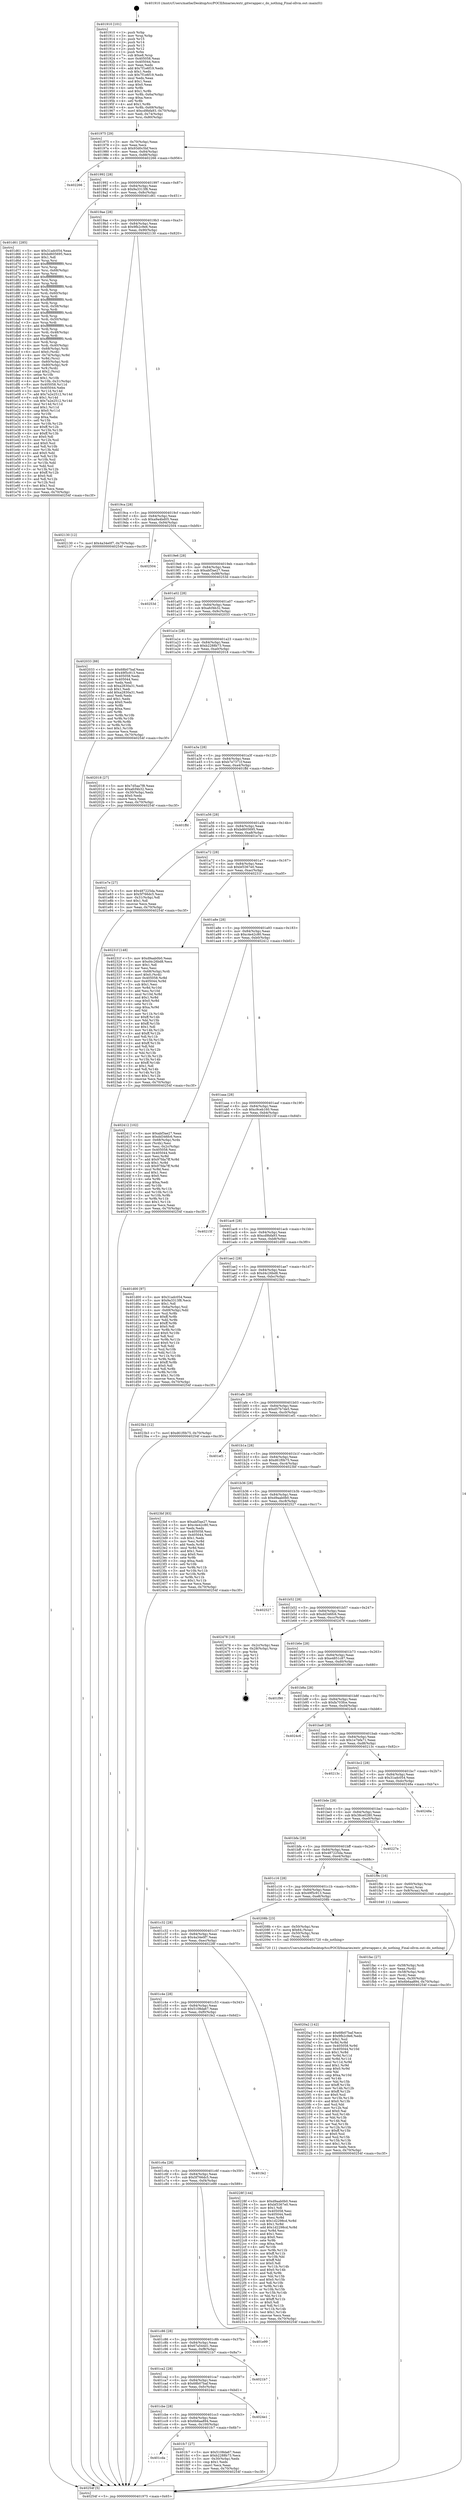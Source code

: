 digraph "0x401910" {
  label = "0x401910 (/mnt/c/Users/mathe/Desktop/tcc/POCII/binaries/extr_gitwrapper.c_do_nothing_Final-ollvm.out::main(0))"
  labelloc = "t"
  node[shape=record]

  Entry [label="",width=0.3,height=0.3,shape=circle,fillcolor=black,style=filled]
  "0x401975" [label="{
     0x401975 [29]\l
     | [instrs]\l
     &nbsp;&nbsp;0x401975 \<+3\>: mov -0x70(%rbp),%eax\l
     &nbsp;&nbsp;0x401978 \<+2\>: mov %eax,%ecx\l
     &nbsp;&nbsp;0x40197a \<+6\>: sub $0x93d0c5bf,%ecx\l
     &nbsp;&nbsp;0x401980 \<+6\>: mov %eax,-0x84(%rbp)\l
     &nbsp;&nbsp;0x401986 \<+6\>: mov %ecx,-0x88(%rbp)\l
     &nbsp;&nbsp;0x40198c \<+6\>: je 0000000000402266 \<main+0x956\>\l
  }"]
  "0x402266" [label="{
     0x402266\l
  }", style=dashed]
  "0x401992" [label="{
     0x401992 [28]\l
     | [instrs]\l
     &nbsp;&nbsp;0x401992 \<+5\>: jmp 0000000000401997 \<main+0x87\>\l
     &nbsp;&nbsp;0x401997 \<+6\>: mov -0x84(%rbp),%eax\l
     &nbsp;&nbsp;0x40199d \<+5\>: sub $0x9a3313f8,%eax\l
     &nbsp;&nbsp;0x4019a2 \<+6\>: mov %eax,-0x8c(%rbp)\l
     &nbsp;&nbsp;0x4019a8 \<+6\>: je 0000000000401d61 \<main+0x451\>\l
  }"]
  Exit [label="",width=0.3,height=0.3,shape=circle,fillcolor=black,style=filled,peripheries=2]
  "0x401d61" [label="{
     0x401d61 [285]\l
     | [instrs]\l
     &nbsp;&nbsp;0x401d61 \<+5\>: mov $0x31adc054,%eax\l
     &nbsp;&nbsp;0x401d66 \<+5\>: mov $0xbd605695,%ecx\l
     &nbsp;&nbsp;0x401d6b \<+2\>: mov $0x1,%dl\l
     &nbsp;&nbsp;0x401d6d \<+3\>: mov %rsp,%rsi\l
     &nbsp;&nbsp;0x401d70 \<+4\>: add $0xfffffffffffffff0,%rsi\l
     &nbsp;&nbsp;0x401d74 \<+3\>: mov %rsi,%rsp\l
     &nbsp;&nbsp;0x401d77 \<+4\>: mov %rsi,-0x68(%rbp)\l
     &nbsp;&nbsp;0x401d7b \<+3\>: mov %rsp,%rsi\l
     &nbsp;&nbsp;0x401d7e \<+4\>: add $0xfffffffffffffff0,%rsi\l
     &nbsp;&nbsp;0x401d82 \<+3\>: mov %rsi,%rsp\l
     &nbsp;&nbsp;0x401d85 \<+3\>: mov %rsp,%rdi\l
     &nbsp;&nbsp;0x401d88 \<+4\>: add $0xfffffffffffffff0,%rdi\l
     &nbsp;&nbsp;0x401d8c \<+3\>: mov %rdi,%rsp\l
     &nbsp;&nbsp;0x401d8f \<+4\>: mov %rdi,-0x60(%rbp)\l
     &nbsp;&nbsp;0x401d93 \<+3\>: mov %rsp,%rdi\l
     &nbsp;&nbsp;0x401d96 \<+4\>: add $0xfffffffffffffff0,%rdi\l
     &nbsp;&nbsp;0x401d9a \<+3\>: mov %rdi,%rsp\l
     &nbsp;&nbsp;0x401d9d \<+4\>: mov %rdi,-0x58(%rbp)\l
     &nbsp;&nbsp;0x401da1 \<+3\>: mov %rsp,%rdi\l
     &nbsp;&nbsp;0x401da4 \<+4\>: add $0xfffffffffffffff0,%rdi\l
     &nbsp;&nbsp;0x401da8 \<+3\>: mov %rdi,%rsp\l
     &nbsp;&nbsp;0x401dab \<+4\>: mov %rdi,-0x50(%rbp)\l
     &nbsp;&nbsp;0x401daf \<+3\>: mov %rsp,%rdi\l
     &nbsp;&nbsp;0x401db2 \<+4\>: add $0xfffffffffffffff0,%rdi\l
     &nbsp;&nbsp;0x401db6 \<+3\>: mov %rdi,%rsp\l
     &nbsp;&nbsp;0x401db9 \<+4\>: mov %rdi,-0x48(%rbp)\l
     &nbsp;&nbsp;0x401dbd \<+3\>: mov %rsp,%rdi\l
     &nbsp;&nbsp;0x401dc0 \<+4\>: add $0xfffffffffffffff0,%rdi\l
     &nbsp;&nbsp;0x401dc4 \<+3\>: mov %rdi,%rsp\l
     &nbsp;&nbsp;0x401dc7 \<+4\>: mov %rdi,-0x40(%rbp)\l
     &nbsp;&nbsp;0x401dcb \<+4\>: mov -0x68(%rbp),%rdi\l
     &nbsp;&nbsp;0x401dcf \<+6\>: movl $0x0,(%rdi)\l
     &nbsp;&nbsp;0x401dd5 \<+4\>: mov -0x74(%rbp),%r8d\l
     &nbsp;&nbsp;0x401dd9 \<+3\>: mov %r8d,(%rsi)\l
     &nbsp;&nbsp;0x401ddc \<+4\>: mov -0x60(%rbp),%rdi\l
     &nbsp;&nbsp;0x401de0 \<+4\>: mov -0x80(%rbp),%r9\l
     &nbsp;&nbsp;0x401de4 \<+3\>: mov %r9,(%rdi)\l
     &nbsp;&nbsp;0x401de7 \<+3\>: cmpl $0x2,(%rsi)\l
     &nbsp;&nbsp;0x401dea \<+4\>: setne %r10b\l
     &nbsp;&nbsp;0x401dee \<+4\>: and $0x1,%r10b\l
     &nbsp;&nbsp;0x401df2 \<+4\>: mov %r10b,-0x31(%rbp)\l
     &nbsp;&nbsp;0x401df6 \<+8\>: mov 0x405058,%r11d\l
     &nbsp;&nbsp;0x401dfe \<+7\>: mov 0x405044,%ebx\l
     &nbsp;&nbsp;0x401e05 \<+3\>: mov %r11d,%r14d\l
     &nbsp;&nbsp;0x401e08 \<+7\>: add $0x7a2e2512,%r14d\l
     &nbsp;&nbsp;0x401e0f \<+4\>: sub $0x1,%r14d\l
     &nbsp;&nbsp;0x401e13 \<+7\>: sub $0x7a2e2512,%r14d\l
     &nbsp;&nbsp;0x401e1a \<+4\>: imul %r14d,%r11d\l
     &nbsp;&nbsp;0x401e1e \<+4\>: and $0x1,%r11d\l
     &nbsp;&nbsp;0x401e22 \<+4\>: cmp $0x0,%r11d\l
     &nbsp;&nbsp;0x401e26 \<+4\>: sete %r10b\l
     &nbsp;&nbsp;0x401e2a \<+3\>: cmp $0xa,%ebx\l
     &nbsp;&nbsp;0x401e2d \<+4\>: setl %r15b\l
     &nbsp;&nbsp;0x401e31 \<+3\>: mov %r10b,%r12b\l
     &nbsp;&nbsp;0x401e34 \<+4\>: xor $0xff,%r12b\l
     &nbsp;&nbsp;0x401e38 \<+3\>: mov %r15b,%r13b\l
     &nbsp;&nbsp;0x401e3b \<+4\>: xor $0xff,%r13b\l
     &nbsp;&nbsp;0x401e3f \<+3\>: xor $0x0,%dl\l
     &nbsp;&nbsp;0x401e42 \<+3\>: mov %r12b,%sil\l
     &nbsp;&nbsp;0x401e45 \<+4\>: and $0x0,%sil\l
     &nbsp;&nbsp;0x401e49 \<+3\>: and %dl,%r10b\l
     &nbsp;&nbsp;0x401e4c \<+3\>: mov %r13b,%dil\l
     &nbsp;&nbsp;0x401e4f \<+4\>: and $0x0,%dil\l
     &nbsp;&nbsp;0x401e53 \<+3\>: and %dl,%r15b\l
     &nbsp;&nbsp;0x401e56 \<+3\>: or %r10b,%sil\l
     &nbsp;&nbsp;0x401e59 \<+3\>: or %r15b,%dil\l
     &nbsp;&nbsp;0x401e5c \<+3\>: xor %dil,%sil\l
     &nbsp;&nbsp;0x401e5f \<+3\>: or %r13b,%r12b\l
     &nbsp;&nbsp;0x401e62 \<+4\>: xor $0xff,%r12b\l
     &nbsp;&nbsp;0x401e66 \<+3\>: or $0x0,%dl\l
     &nbsp;&nbsp;0x401e69 \<+3\>: and %dl,%r12b\l
     &nbsp;&nbsp;0x401e6c \<+3\>: or %r12b,%sil\l
     &nbsp;&nbsp;0x401e6f \<+4\>: test $0x1,%sil\l
     &nbsp;&nbsp;0x401e73 \<+3\>: cmovne %ecx,%eax\l
     &nbsp;&nbsp;0x401e76 \<+3\>: mov %eax,-0x70(%rbp)\l
     &nbsp;&nbsp;0x401e79 \<+5\>: jmp 000000000040254f \<main+0xc3f\>\l
  }"]
  "0x4019ae" [label="{
     0x4019ae [28]\l
     | [instrs]\l
     &nbsp;&nbsp;0x4019ae \<+5\>: jmp 00000000004019b3 \<main+0xa3\>\l
     &nbsp;&nbsp;0x4019b3 \<+6\>: mov -0x84(%rbp),%eax\l
     &nbsp;&nbsp;0x4019b9 \<+5\>: sub $0x9fb2c9e6,%eax\l
     &nbsp;&nbsp;0x4019be \<+6\>: mov %eax,-0x90(%rbp)\l
     &nbsp;&nbsp;0x4019c4 \<+6\>: je 0000000000402130 \<main+0x820\>\l
  }"]
  "0x4020a2" [label="{
     0x4020a2 [142]\l
     | [instrs]\l
     &nbsp;&nbsp;0x4020a2 \<+5\>: mov $0x68b07baf,%ecx\l
     &nbsp;&nbsp;0x4020a7 \<+5\>: mov $0x9fb2c9e6,%edx\l
     &nbsp;&nbsp;0x4020ac \<+3\>: mov $0x1,%sil\l
     &nbsp;&nbsp;0x4020af \<+3\>: xor %r8d,%r8d\l
     &nbsp;&nbsp;0x4020b2 \<+8\>: mov 0x405058,%r9d\l
     &nbsp;&nbsp;0x4020ba \<+8\>: mov 0x405044,%r10d\l
     &nbsp;&nbsp;0x4020c2 \<+4\>: sub $0x1,%r8d\l
     &nbsp;&nbsp;0x4020c6 \<+3\>: mov %r9d,%r11d\l
     &nbsp;&nbsp;0x4020c9 \<+3\>: add %r8d,%r11d\l
     &nbsp;&nbsp;0x4020cc \<+4\>: imul %r11d,%r9d\l
     &nbsp;&nbsp;0x4020d0 \<+4\>: and $0x1,%r9d\l
     &nbsp;&nbsp;0x4020d4 \<+4\>: cmp $0x0,%r9d\l
     &nbsp;&nbsp;0x4020d8 \<+3\>: sete %bl\l
     &nbsp;&nbsp;0x4020db \<+4\>: cmp $0xa,%r10d\l
     &nbsp;&nbsp;0x4020df \<+4\>: setl %r14b\l
     &nbsp;&nbsp;0x4020e3 \<+3\>: mov %bl,%r15b\l
     &nbsp;&nbsp;0x4020e6 \<+4\>: xor $0xff,%r15b\l
     &nbsp;&nbsp;0x4020ea \<+3\>: mov %r14b,%r12b\l
     &nbsp;&nbsp;0x4020ed \<+4\>: xor $0xff,%r12b\l
     &nbsp;&nbsp;0x4020f1 \<+4\>: xor $0x0,%sil\l
     &nbsp;&nbsp;0x4020f5 \<+3\>: mov %r15b,%r13b\l
     &nbsp;&nbsp;0x4020f8 \<+4\>: and $0x0,%r13b\l
     &nbsp;&nbsp;0x4020fc \<+3\>: and %sil,%bl\l
     &nbsp;&nbsp;0x4020ff \<+3\>: mov %r12b,%al\l
     &nbsp;&nbsp;0x402102 \<+2\>: and $0x0,%al\l
     &nbsp;&nbsp;0x402104 \<+3\>: and %sil,%r14b\l
     &nbsp;&nbsp;0x402107 \<+3\>: or %bl,%r13b\l
     &nbsp;&nbsp;0x40210a \<+3\>: or %r14b,%al\l
     &nbsp;&nbsp;0x40210d \<+3\>: xor %al,%r13b\l
     &nbsp;&nbsp;0x402110 \<+3\>: or %r12b,%r15b\l
     &nbsp;&nbsp;0x402113 \<+4\>: xor $0xff,%r15b\l
     &nbsp;&nbsp;0x402117 \<+4\>: or $0x0,%sil\l
     &nbsp;&nbsp;0x40211b \<+3\>: and %sil,%r15b\l
     &nbsp;&nbsp;0x40211e \<+3\>: or %r15b,%r13b\l
     &nbsp;&nbsp;0x402121 \<+4\>: test $0x1,%r13b\l
     &nbsp;&nbsp;0x402125 \<+3\>: cmovne %edx,%ecx\l
     &nbsp;&nbsp;0x402128 \<+3\>: mov %ecx,-0x70(%rbp)\l
     &nbsp;&nbsp;0x40212b \<+5\>: jmp 000000000040254f \<main+0xc3f\>\l
  }"]
  "0x402130" [label="{
     0x402130 [12]\l
     | [instrs]\l
     &nbsp;&nbsp;0x402130 \<+7\>: movl $0x4a34e0f7,-0x70(%rbp)\l
     &nbsp;&nbsp;0x402137 \<+5\>: jmp 000000000040254f \<main+0xc3f\>\l
  }"]
  "0x4019ca" [label="{
     0x4019ca [28]\l
     | [instrs]\l
     &nbsp;&nbsp;0x4019ca \<+5\>: jmp 00000000004019cf \<main+0xbf\>\l
     &nbsp;&nbsp;0x4019cf \<+6\>: mov -0x84(%rbp),%eax\l
     &nbsp;&nbsp;0x4019d5 \<+5\>: sub $0xa9a4bd05,%eax\l
     &nbsp;&nbsp;0x4019da \<+6\>: mov %eax,-0x94(%rbp)\l
     &nbsp;&nbsp;0x4019e0 \<+6\>: je 0000000000402504 \<main+0xbf4\>\l
  }"]
  "0x401cda" [label="{
     0x401cda\l
  }", style=dashed]
  "0x402504" [label="{
     0x402504\l
  }", style=dashed]
  "0x4019e6" [label="{
     0x4019e6 [28]\l
     | [instrs]\l
     &nbsp;&nbsp;0x4019e6 \<+5\>: jmp 00000000004019eb \<main+0xdb\>\l
     &nbsp;&nbsp;0x4019eb \<+6\>: mov -0x84(%rbp),%eax\l
     &nbsp;&nbsp;0x4019f1 \<+5\>: sub $0xabf3ae27,%eax\l
     &nbsp;&nbsp;0x4019f6 \<+6\>: mov %eax,-0x98(%rbp)\l
     &nbsp;&nbsp;0x4019fc \<+6\>: je 000000000040253d \<main+0xc2d\>\l
  }"]
  "0x401fc7" [label="{
     0x401fc7 [27]\l
     | [instrs]\l
     &nbsp;&nbsp;0x401fc7 \<+5\>: mov $0x5108da67,%eax\l
     &nbsp;&nbsp;0x401fcc \<+5\>: mov $0xb2288b73,%ecx\l
     &nbsp;&nbsp;0x401fd1 \<+3\>: mov -0x30(%rbp),%edx\l
     &nbsp;&nbsp;0x401fd4 \<+3\>: cmp $0x1,%edx\l
     &nbsp;&nbsp;0x401fd7 \<+3\>: cmovl %ecx,%eax\l
     &nbsp;&nbsp;0x401fda \<+3\>: mov %eax,-0x70(%rbp)\l
     &nbsp;&nbsp;0x401fdd \<+5\>: jmp 000000000040254f \<main+0xc3f\>\l
  }"]
  "0x40253d" [label="{
     0x40253d\l
  }", style=dashed]
  "0x401a02" [label="{
     0x401a02 [28]\l
     | [instrs]\l
     &nbsp;&nbsp;0x401a02 \<+5\>: jmp 0000000000401a07 \<main+0xf7\>\l
     &nbsp;&nbsp;0x401a07 \<+6\>: mov -0x84(%rbp),%eax\l
     &nbsp;&nbsp;0x401a0d \<+5\>: sub $0xafcf4b32,%eax\l
     &nbsp;&nbsp;0x401a12 \<+6\>: mov %eax,-0x9c(%rbp)\l
     &nbsp;&nbsp;0x401a18 \<+6\>: je 0000000000402033 \<main+0x723\>\l
  }"]
  "0x401cbe" [label="{
     0x401cbe [28]\l
     | [instrs]\l
     &nbsp;&nbsp;0x401cbe \<+5\>: jmp 0000000000401cc3 \<main+0x3b3\>\l
     &nbsp;&nbsp;0x401cc3 \<+6\>: mov -0x84(%rbp),%eax\l
     &nbsp;&nbsp;0x401cc9 \<+5\>: sub $0x6b6aa894,%eax\l
     &nbsp;&nbsp;0x401cce \<+6\>: mov %eax,-0x100(%rbp)\l
     &nbsp;&nbsp;0x401cd4 \<+6\>: je 0000000000401fc7 \<main+0x6b7\>\l
  }"]
  "0x402033" [label="{
     0x402033 [88]\l
     | [instrs]\l
     &nbsp;&nbsp;0x402033 \<+5\>: mov $0x68b07baf,%eax\l
     &nbsp;&nbsp;0x402038 \<+5\>: mov $0x49f5c913,%ecx\l
     &nbsp;&nbsp;0x40203d \<+7\>: mov 0x405058,%edx\l
     &nbsp;&nbsp;0x402044 \<+7\>: mov 0x405044,%esi\l
     &nbsp;&nbsp;0x40204b \<+2\>: mov %edx,%edi\l
     &nbsp;&nbsp;0x40204d \<+6\>: sub $0xa2830a31,%edi\l
     &nbsp;&nbsp;0x402053 \<+3\>: sub $0x1,%edi\l
     &nbsp;&nbsp;0x402056 \<+6\>: add $0xa2830a31,%edi\l
     &nbsp;&nbsp;0x40205c \<+3\>: imul %edi,%edx\l
     &nbsp;&nbsp;0x40205f \<+3\>: and $0x1,%edx\l
     &nbsp;&nbsp;0x402062 \<+3\>: cmp $0x0,%edx\l
     &nbsp;&nbsp;0x402065 \<+4\>: sete %r8b\l
     &nbsp;&nbsp;0x402069 \<+3\>: cmp $0xa,%esi\l
     &nbsp;&nbsp;0x40206c \<+4\>: setl %r9b\l
     &nbsp;&nbsp;0x402070 \<+3\>: mov %r8b,%r10b\l
     &nbsp;&nbsp;0x402073 \<+3\>: and %r9b,%r10b\l
     &nbsp;&nbsp;0x402076 \<+3\>: xor %r9b,%r8b\l
     &nbsp;&nbsp;0x402079 \<+3\>: or %r8b,%r10b\l
     &nbsp;&nbsp;0x40207c \<+4\>: test $0x1,%r10b\l
     &nbsp;&nbsp;0x402080 \<+3\>: cmovne %ecx,%eax\l
     &nbsp;&nbsp;0x402083 \<+3\>: mov %eax,-0x70(%rbp)\l
     &nbsp;&nbsp;0x402086 \<+5\>: jmp 000000000040254f \<main+0xc3f\>\l
  }"]
  "0x401a1e" [label="{
     0x401a1e [28]\l
     | [instrs]\l
     &nbsp;&nbsp;0x401a1e \<+5\>: jmp 0000000000401a23 \<main+0x113\>\l
     &nbsp;&nbsp;0x401a23 \<+6\>: mov -0x84(%rbp),%eax\l
     &nbsp;&nbsp;0x401a29 \<+5\>: sub $0xb2288b73,%eax\l
     &nbsp;&nbsp;0x401a2e \<+6\>: mov %eax,-0xa0(%rbp)\l
     &nbsp;&nbsp;0x401a34 \<+6\>: je 0000000000402018 \<main+0x708\>\l
  }"]
  "0x4024e1" [label="{
     0x4024e1\l
  }", style=dashed]
  "0x402018" [label="{
     0x402018 [27]\l
     | [instrs]\l
     &nbsp;&nbsp;0x402018 \<+5\>: mov $0x7d5aa7f8,%eax\l
     &nbsp;&nbsp;0x40201d \<+5\>: mov $0xafcf4b32,%ecx\l
     &nbsp;&nbsp;0x402022 \<+3\>: mov -0x30(%rbp),%edx\l
     &nbsp;&nbsp;0x402025 \<+3\>: cmp $0x0,%edx\l
     &nbsp;&nbsp;0x402028 \<+3\>: cmove %ecx,%eax\l
     &nbsp;&nbsp;0x40202b \<+3\>: mov %eax,-0x70(%rbp)\l
     &nbsp;&nbsp;0x40202e \<+5\>: jmp 000000000040254f \<main+0xc3f\>\l
  }"]
  "0x401a3a" [label="{
     0x401a3a [28]\l
     | [instrs]\l
     &nbsp;&nbsp;0x401a3a \<+5\>: jmp 0000000000401a3f \<main+0x12f\>\l
     &nbsp;&nbsp;0x401a3f \<+6\>: mov -0x84(%rbp),%eax\l
     &nbsp;&nbsp;0x401a45 \<+5\>: sub $0xb7e7371f,%eax\l
     &nbsp;&nbsp;0x401a4a \<+6\>: mov %eax,-0xa4(%rbp)\l
     &nbsp;&nbsp;0x401a50 \<+6\>: je 0000000000401ffd \<main+0x6ed\>\l
  }"]
  "0x401ca2" [label="{
     0x401ca2 [28]\l
     | [instrs]\l
     &nbsp;&nbsp;0x401ca2 \<+5\>: jmp 0000000000401ca7 \<main+0x397\>\l
     &nbsp;&nbsp;0x401ca7 \<+6\>: mov -0x84(%rbp),%eax\l
     &nbsp;&nbsp;0x401cad \<+5\>: sub $0x68b07baf,%eax\l
     &nbsp;&nbsp;0x401cb2 \<+6\>: mov %eax,-0xfc(%rbp)\l
     &nbsp;&nbsp;0x401cb8 \<+6\>: je 00000000004024e1 \<main+0xbd1\>\l
  }"]
  "0x401ffd" [label="{
     0x401ffd\l
  }", style=dashed]
  "0x401a56" [label="{
     0x401a56 [28]\l
     | [instrs]\l
     &nbsp;&nbsp;0x401a56 \<+5\>: jmp 0000000000401a5b \<main+0x14b\>\l
     &nbsp;&nbsp;0x401a5b \<+6\>: mov -0x84(%rbp),%eax\l
     &nbsp;&nbsp;0x401a61 \<+5\>: sub $0xbd605695,%eax\l
     &nbsp;&nbsp;0x401a66 \<+6\>: mov %eax,-0xa8(%rbp)\l
     &nbsp;&nbsp;0x401a6c \<+6\>: je 0000000000401e7e \<main+0x56e\>\l
  }"]
  "0x4021b7" [label="{
     0x4021b7\l
  }", style=dashed]
  "0x401e7e" [label="{
     0x401e7e [27]\l
     | [instrs]\l
     &nbsp;&nbsp;0x401e7e \<+5\>: mov $0x487225da,%eax\l
     &nbsp;&nbsp;0x401e83 \<+5\>: mov $0x5f766dc5,%ecx\l
     &nbsp;&nbsp;0x401e88 \<+3\>: mov -0x31(%rbp),%dl\l
     &nbsp;&nbsp;0x401e8b \<+3\>: test $0x1,%dl\l
     &nbsp;&nbsp;0x401e8e \<+3\>: cmovne %ecx,%eax\l
     &nbsp;&nbsp;0x401e91 \<+3\>: mov %eax,-0x70(%rbp)\l
     &nbsp;&nbsp;0x401e94 \<+5\>: jmp 000000000040254f \<main+0xc3f\>\l
  }"]
  "0x401a72" [label="{
     0x401a72 [28]\l
     | [instrs]\l
     &nbsp;&nbsp;0x401a72 \<+5\>: jmp 0000000000401a77 \<main+0x167\>\l
     &nbsp;&nbsp;0x401a77 \<+6\>: mov -0x84(%rbp),%eax\l
     &nbsp;&nbsp;0x401a7d \<+5\>: sub $0xbf3367e0,%eax\l
     &nbsp;&nbsp;0x401a82 \<+6\>: mov %eax,-0xac(%rbp)\l
     &nbsp;&nbsp;0x401a88 \<+6\>: je 000000000040231f \<main+0xa0f\>\l
  }"]
  "0x401c86" [label="{
     0x401c86 [28]\l
     | [instrs]\l
     &nbsp;&nbsp;0x401c86 \<+5\>: jmp 0000000000401c8b \<main+0x37b\>\l
     &nbsp;&nbsp;0x401c8b \<+6\>: mov -0x84(%rbp),%eax\l
     &nbsp;&nbsp;0x401c91 \<+5\>: sub $0x67a544d1,%eax\l
     &nbsp;&nbsp;0x401c96 \<+6\>: mov %eax,-0xf8(%rbp)\l
     &nbsp;&nbsp;0x401c9c \<+6\>: je 00000000004021b7 \<main+0x8a7\>\l
  }"]
  "0x40231f" [label="{
     0x40231f [148]\l
     | [instrs]\l
     &nbsp;&nbsp;0x40231f \<+5\>: mov $0xd9aab0b0,%eax\l
     &nbsp;&nbsp;0x402324 \<+5\>: mov $0xd4c26bd8,%ecx\l
     &nbsp;&nbsp;0x402329 \<+2\>: mov $0x1,%dl\l
     &nbsp;&nbsp;0x40232b \<+2\>: xor %esi,%esi\l
     &nbsp;&nbsp;0x40232d \<+4\>: mov -0x68(%rbp),%rdi\l
     &nbsp;&nbsp;0x402331 \<+6\>: movl $0x0,(%rdi)\l
     &nbsp;&nbsp;0x402337 \<+8\>: mov 0x405058,%r8d\l
     &nbsp;&nbsp;0x40233f \<+8\>: mov 0x405044,%r9d\l
     &nbsp;&nbsp;0x402347 \<+3\>: sub $0x1,%esi\l
     &nbsp;&nbsp;0x40234a \<+3\>: mov %r8d,%r10d\l
     &nbsp;&nbsp;0x40234d \<+3\>: add %esi,%r10d\l
     &nbsp;&nbsp;0x402350 \<+4\>: imul %r10d,%r8d\l
     &nbsp;&nbsp;0x402354 \<+4\>: and $0x1,%r8d\l
     &nbsp;&nbsp;0x402358 \<+4\>: cmp $0x0,%r8d\l
     &nbsp;&nbsp;0x40235c \<+4\>: sete %r11b\l
     &nbsp;&nbsp;0x402360 \<+4\>: cmp $0xa,%r9d\l
     &nbsp;&nbsp;0x402364 \<+3\>: setl %bl\l
     &nbsp;&nbsp;0x402367 \<+3\>: mov %r11b,%r14b\l
     &nbsp;&nbsp;0x40236a \<+4\>: xor $0xff,%r14b\l
     &nbsp;&nbsp;0x40236e \<+3\>: mov %bl,%r15b\l
     &nbsp;&nbsp;0x402371 \<+4\>: xor $0xff,%r15b\l
     &nbsp;&nbsp;0x402375 \<+3\>: xor $0x1,%dl\l
     &nbsp;&nbsp;0x402378 \<+3\>: mov %r14b,%r12b\l
     &nbsp;&nbsp;0x40237b \<+4\>: and $0xff,%r12b\l
     &nbsp;&nbsp;0x40237f \<+3\>: and %dl,%r11b\l
     &nbsp;&nbsp;0x402382 \<+3\>: mov %r15b,%r13b\l
     &nbsp;&nbsp;0x402385 \<+4\>: and $0xff,%r13b\l
     &nbsp;&nbsp;0x402389 \<+2\>: and %dl,%bl\l
     &nbsp;&nbsp;0x40238b \<+3\>: or %r11b,%r12b\l
     &nbsp;&nbsp;0x40238e \<+3\>: or %bl,%r13b\l
     &nbsp;&nbsp;0x402391 \<+3\>: xor %r13b,%r12b\l
     &nbsp;&nbsp;0x402394 \<+3\>: or %r15b,%r14b\l
     &nbsp;&nbsp;0x402397 \<+4\>: xor $0xff,%r14b\l
     &nbsp;&nbsp;0x40239b \<+3\>: or $0x1,%dl\l
     &nbsp;&nbsp;0x40239e \<+3\>: and %dl,%r14b\l
     &nbsp;&nbsp;0x4023a1 \<+3\>: or %r14b,%r12b\l
     &nbsp;&nbsp;0x4023a4 \<+4\>: test $0x1,%r12b\l
     &nbsp;&nbsp;0x4023a8 \<+3\>: cmovne %ecx,%eax\l
     &nbsp;&nbsp;0x4023ab \<+3\>: mov %eax,-0x70(%rbp)\l
     &nbsp;&nbsp;0x4023ae \<+5\>: jmp 000000000040254f \<main+0xc3f\>\l
  }"]
  "0x401a8e" [label="{
     0x401a8e [28]\l
     | [instrs]\l
     &nbsp;&nbsp;0x401a8e \<+5\>: jmp 0000000000401a93 \<main+0x183\>\l
     &nbsp;&nbsp;0x401a93 \<+6\>: mov -0x84(%rbp),%eax\l
     &nbsp;&nbsp;0x401a99 \<+5\>: sub $0xc4e42c80,%eax\l
     &nbsp;&nbsp;0x401a9e \<+6\>: mov %eax,-0xb0(%rbp)\l
     &nbsp;&nbsp;0x401aa4 \<+6\>: je 0000000000402412 \<main+0xb02\>\l
  }"]
  "0x401e99" [label="{
     0x401e99\l
  }", style=dashed]
  "0x402412" [label="{
     0x402412 [102]\l
     | [instrs]\l
     &nbsp;&nbsp;0x402412 \<+5\>: mov $0xabf3ae27,%eax\l
     &nbsp;&nbsp;0x402417 \<+5\>: mov $0xdd346fc6,%ecx\l
     &nbsp;&nbsp;0x40241c \<+4\>: mov -0x68(%rbp),%rdx\l
     &nbsp;&nbsp;0x402420 \<+2\>: mov (%rdx),%esi\l
     &nbsp;&nbsp;0x402422 \<+3\>: mov %esi,-0x2c(%rbp)\l
     &nbsp;&nbsp;0x402425 \<+7\>: mov 0x405058,%esi\l
     &nbsp;&nbsp;0x40242c \<+7\>: mov 0x405044,%edi\l
     &nbsp;&nbsp;0x402433 \<+3\>: mov %esi,%r8d\l
     &nbsp;&nbsp;0x402436 \<+7\>: add $0x97fda7ff,%r8d\l
     &nbsp;&nbsp;0x40243d \<+4\>: sub $0x1,%r8d\l
     &nbsp;&nbsp;0x402441 \<+7\>: sub $0x97fda7ff,%r8d\l
     &nbsp;&nbsp;0x402448 \<+4\>: imul %r8d,%esi\l
     &nbsp;&nbsp;0x40244c \<+3\>: and $0x1,%esi\l
     &nbsp;&nbsp;0x40244f \<+3\>: cmp $0x0,%esi\l
     &nbsp;&nbsp;0x402452 \<+4\>: sete %r9b\l
     &nbsp;&nbsp;0x402456 \<+3\>: cmp $0xa,%edi\l
     &nbsp;&nbsp;0x402459 \<+4\>: setl %r10b\l
     &nbsp;&nbsp;0x40245d \<+3\>: mov %r9b,%r11b\l
     &nbsp;&nbsp;0x402460 \<+3\>: and %r10b,%r11b\l
     &nbsp;&nbsp;0x402463 \<+3\>: xor %r10b,%r9b\l
     &nbsp;&nbsp;0x402466 \<+3\>: or %r9b,%r11b\l
     &nbsp;&nbsp;0x402469 \<+4\>: test $0x1,%r11b\l
     &nbsp;&nbsp;0x40246d \<+3\>: cmovne %ecx,%eax\l
     &nbsp;&nbsp;0x402470 \<+3\>: mov %eax,-0x70(%rbp)\l
     &nbsp;&nbsp;0x402473 \<+5\>: jmp 000000000040254f \<main+0xc3f\>\l
  }"]
  "0x401aaa" [label="{
     0x401aaa [28]\l
     | [instrs]\l
     &nbsp;&nbsp;0x401aaa \<+5\>: jmp 0000000000401aaf \<main+0x19f\>\l
     &nbsp;&nbsp;0x401aaf \<+6\>: mov -0x84(%rbp),%eax\l
     &nbsp;&nbsp;0x401ab5 \<+5\>: sub $0xc9ceb160,%eax\l
     &nbsp;&nbsp;0x401aba \<+6\>: mov %eax,-0xb4(%rbp)\l
     &nbsp;&nbsp;0x401ac0 \<+6\>: je 000000000040215f \<main+0x84f\>\l
  }"]
  "0x401c6a" [label="{
     0x401c6a [28]\l
     | [instrs]\l
     &nbsp;&nbsp;0x401c6a \<+5\>: jmp 0000000000401c6f \<main+0x35f\>\l
     &nbsp;&nbsp;0x401c6f \<+6\>: mov -0x84(%rbp),%eax\l
     &nbsp;&nbsp;0x401c75 \<+5\>: sub $0x5f766dc5,%eax\l
     &nbsp;&nbsp;0x401c7a \<+6\>: mov %eax,-0xf4(%rbp)\l
     &nbsp;&nbsp;0x401c80 \<+6\>: je 0000000000401e99 \<main+0x589\>\l
  }"]
  "0x40215f" [label="{
     0x40215f\l
  }", style=dashed]
  "0x401ac6" [label="{
     0x401ac6 [28]\l
     | [instrs]\l
     &nbsp;&nbsp;0x401ac6 \<+5\>: jmp 0000000000401acb \<main+0x1bb\>\l
     &nbsp;&nbsp;0x401acb \<+6\>: mov -0x84(%rbp),%eax\l
     &nbsp;&nbsp;0x401ad1 \<+5\>: sub $0xcd9bfa93,%eax\l
     &nbsp;&nbsp;0x401ad6 \<+6\>: mov %eax,-0xb8(%rbp)\l
     &nbsp;&nbsp;0x401adc \<+6\>: je 0000000000401d00 \<main+0x3f0\>\l
  }"]
  "0x401fe2" [label="{
     0x401fe2\l
  }", style=dashed]
  "0x401d00" [label="{
     0x401d00 [97]\l
     | [instrs]\l
     &nbsp;&nbsp;0x401d00 \<+5\>: mov $0x31adc054,%eax\l
     &nbsp;&nbsp;0x401d05 \<+5\>: mov $0x9a3313f8,%ecx\l
     &nbsp;&nbsp;0x401d0a \<+2\>: mov $0x1,%dl\l
     &nbsp;&nbsp;0x401d0c \<+4\>: mov -0x6a(%rbp),%sil\l
     &nbsp;&nbsp;0x401d10 \<+4\>: mov -0x69(%rbp),%dil\l
     &nbsp;&nbsp;0x401d14 \<+3\>: mov %sil,%r8b\l
     &nbsp;&nbsp;0x401d17 \<+4\>: xor $0xff,%r8b\l
     &nbsp;&nbsp;0x401d1b \<+3\>: mov %dil,%r9b\l
     &nbsp;&nbsp;0x401d1e \<+4\>: xor $0xff,%r9b\l
     &nbsp;&nbsp;0x401d22 \<+3\>: xor $0x0,%dl\l
     &nbsp;&nbsp;0x401d25 \<+3\>: mov %r8b,%r10b\l
     &nbsp;&nbsp;0x401d28 \<+4\>: and $0x0,%r10b\l
     &nbsp;&nbsp;0x401d2c \<+3\>: and %dl,%sil\l
     &nbsp;&nbsp;0x401d2f \<+3\>: mov %r9b,%r11b\l
     &nbsp;&nbsp;0x401d32 \<+4\>: and $0x0,%r11b\l
     &nbsp;&nbsp;0x401d36 \<+3\>: and %dl,%dil\l
     &nbsp;&nbsp;0x401d39 \<+3\>: or %sil,%r10b\l
     &nbsp;&nbsp;0x401d3c \<+3\>: or %dil,%r11b\l
     &nbsp;&nbsp;0x401d3f \<+3\>: xor %r11b,%r10b\l
     &nbsp;&nbsp;0x401d42 \<+3\>: or %r9b,%r8b\l
     &nbsp;&nbsp;0x401d45 \<+4\>: xor $0xff,%r8b\l
     &nbsp;&nbsp;0x401d49 \<+3\>: or $0x0,%dl\l
     &nbsp;&nbsp;0x401d4c \<+3\>: and %dl,%r8b\l
     &nbsp;&nbsp;0x401d4f \<+3\>: or %r8b,%r10b\l
     &nbsp;&nbsp;0x401d52 \<+4\>: test $0x1,%r10b\l
     &nbsp;&nbsp;0x401d56 \<+3\>: cmovne %ecx,%eax\l
     &nbsp;&nbsp;0x401d59 \<+3\>: mov %eax,-0x70(%rbp)\l
     &nbsp;&nbsp;0x401d5c \<+5\>: jmp 000000000040254f \<main+0xc3f\>\l
  }"]
  "0x401ae2" [label="{
     0x401ae2 [28]\l
     | [instrs]\l
     &nbsp;&nbsp;0x401ae2 \<+5\>: jmp 0000000000401ae7 \<main+0x1d7\>\l
     &nbsp;&nbsp;0x401ae7 \<+6\>: mov -0x84(%rbp),%eax\l
     &nbsp;&nbsp;0x401aed \<+5\>: sub $0xd4c26bd8,%eax\l
     &nbsp;&nbsp;0x401af2 \<+6\>: mov %eax,-0xbc(%rbp)\l
     &nbsp;&nbsp;0x401af8 \<+6\>: je 00000000004023b3 \<main+0xaa3\>\l
  }"]
  "0x40254f" [label="{
     0x40254f [5]\l
     | [instrs]\l
     &nbsp;&nbsp;0x40254f \<+5\>: jmp 0000000000401975 \<main+0x65\>\l
  }"]
  "0x401910" [label="{
     0x401910 [101]\l
     | [instrs]\l
     &nbsp;&nbsp;0x401910 \<+1\>: push %rbp\l
     &nbsp;&nbsp;0x401911 \<+3\>: mov %rsp,%rbp\l
     &nbsp;&nbsp;0x401914 \<+2\>: push %r15\l
     &nbsp;&nbsp;0x401916 \<+2\>: push %r14\l
     &nbsp;&nbsp;0x401918 \<+2\>: push %r13\l
     &nbsp;&nbsp;0x40191a \<+2\>: push %r12\l
     &nbsp;&nbsp;0x40191c \<+1\>: push %rbx\l
     &nbsp;&nbsp;0x40191d \<+7\>: sub $0xe8,%rsp\l
     &nbsp;&nbsp;0x401924 \<+7\>: mov 0x405058,%eax\l
     &nbsp;&nbsp;0x40192b \<+7\>: mov 0x405044,%ecx\l
     &nbsp;&nbsp;0x401932 \<+2\>: mov %eax,%edx\l
     &nbsp;&nbsp;0x401934 \<+6\>: add $0x7f1e6f19,%edx\l
     &nbsp;&nbsp;0x40193a \<+3\>: sub $0x1,%edx\l
     &nbsp;&nbsp;0x40193d \<+6\>: sub $0x7f1e6f19,%edx\l
     &nbsp;&nbsp;0x401943 \<+3\>: imul %edx,%eax\l
     &nbsp;&nbsp;0x401946 \<+3\>: and $0x1,%eax\l
     &nbsp;&nbsp;0x401949 \<+3\>: cmp $0x0,%eax\l
     &nbsp;&nbsp;0x40194c \<+4\>: sete %r8b\l
     &nbsp;&nbsp;0x401950 \<+4\>: and $0x1,%r8b\l
     &nbsp;&nbsp;0x401954 \<+4\>: mov %r8b,-0x6a(%rbp)\l
     &nbsp;&nbsp;0x401958 \<+3\>: cmp $0xa,%ecx\l
     &nbsp;&nbsp;0x40195b \<+4\>: setl %r8b\l
     &nbsp;&nbsp;0x40195f \<+4\>: and $0x1,%r8b\l
     &nbsp;&nbsp;0x401963 \<+4\>: mov %r8b,-0x69(%rbp)\l
     &nbsp;&nbsp;0x401967 \<+7\>: movl $0xcd9bfa93,-0x70(%rbp)\l
     &nbsp;&nbsp;0x40196e \<+3\>: mov %edi,-0x74(%rbp)\l
     &nbsp;&nbsp;0x401971 \<+4\>: mov %rsi,-0x80(%rbp)\l
  }"]
  "0x401c4e" [label="{
     0x401c4e [28]\l
     | [instrs]\l
     &nbsp;&nbsp;0x401c4e \<+5\>: jmp 0000000000401c53 \<main+0x343\>\l
     &nbsp;&nbsp;0x401c53 \<+6\>: mov -0x84(%rbp),%eax\l
     &nbsp;&nbsp;0x401c59 \<+5\>: sub $0x5108da67,%eax\l
     &nbsp;&nbsp;0x401c5e \<+6\>: mov %eax,-0xf0(%rbp)\l
     &nbsp;&nbsp;0x401c64 \<+6\>: je 0000000000401fe2 \<main+0x6d2\>\l
  }"]
  "0x40228f" [label="{
     0x40228f [144]\l
     | [instrs]\l
     &nbsp;&nbsp;0x40228f \<+5\>: mov $0xd9aab0b0,%eax\l
     &nbsp;&nbsp;0x402294 \<+5\>: mov $0xbf3367e0,%ecx\l
     &nbsp;&nbsp;0x402299 \<+2\>: mov $0x1,%dl\l
     &nbsp;&nbsp;0x40229b \<+7\>: mov 0x405058,%esi\l
     &nbsp;&nbsp;0x4022a2 \<+7\>: mov 0x405044,%edi\l
     &nbsp;&nbsp;0x4022a9 \<+3\>: mov %esi,%r8d\l
     &nbsp;&nbsp;0x4022ac \<+7\>: sub $0x1d2298cd,%r8d\l
     &nbsp;&nbsp;0x4022b3 \<+4\>: sub $0x1,%r8d\l
     &nbsp;&nbsp;0x4022b7 \<+7\>: add $0x1d2298cd,%r8d\l
     &nbsp;&nbsp;0x4022be \<+4\>: imul %r8d,%esi\l
     &nbsp;&nbsp;0x4022c2 \<+3\>: and $0x1,%esi\l
     &nbsp;&nbsp;0x4022c5 \<+3\>: cmp $0x0,%esi\l
     &nbsp;&nbsp;0x4022c8 \<+4\>: sete %r9b\l
     &nbsp;&nbsp;0x4022cc \<+3\>: cmp $0xa,%edi\l
     &nbsp;&nbsp;0x4022cf \<+4\>: setl %r10b\l
     &nbsp;&nbsp;0x4022d3 \<+3\>: mov %r9b,%r11b\l
     &nbsp;&nbsp;0x4022d6 \<+4\>: xor $0xff,%r11b\l
     &nbsp;&nbsp;0x4022da \<+3\>: mov %r10b,%bl\l
     &nbsp;&nbsp;0x4022dd \<+3\>: xor $0xff,%bl\l
     &nbsp;&nbsp;0x4022e0 \<+3\>: xor $0x0,%dl\l
     &nbsp;&nbsp;0x4022e3 \<+3\>: mov %r11b,%r14b\l
     &nbsp;&nbsp;0x4022e6 \<+4\>: and $0x0,%r14b\l
     &nbsp;&nbsp;0x4022ea \<+3\>: and %dl,%r9b\l
     &nbsp;&nbsp;0x4022ed \<+3\>: mov %bl,%r15b\l
     &nbsp;&nbsp;0x4022f0 \<+4\>: and $0x0,%r15b\l
     &nbsp;&nbsp;0x4022f4 \<+3\>: and %dl,%r10b\l
     &nbsp;&nbsp;0x4022f7 \<+3\>: or %r9b,%r14b\l
     &nbsp;&nbsp;0x4022fa \<+3\>: or %r10b,%r15b\l
     &nbsp;&nbsp;0x4022fd \<+3\>: xor %r15b,%r14b\l
     &nbsp;&nbsp;0x402300 \<+3\>: or %bl,%r11b\l
     &nbsp;&nbsp;0x402303 \<+4\>: xor $0xff,%r11b\l
     &nbsp;&nbsp;0x402307 \<+3\>: or $0x0,%dl\l
     &nbsp;&nbsp;0x40230a \<+3\>: and %dl,%r11b\l
     &nbsp;&nbsp;0x40230d \<+3\>: or %r11b,%r14b\l
     &nbsp;&nbsp;0x402310 \<+4\>: test $0x1,%r14b\l
     &nbsp;&nbsp;0x402314 \<+3\>: cmovne %ecx,%eax\l
     &nbsp;&nbsp;0x402317 \<+3\>: mov %eax,-0x70(%rbp)\l
     &nbsp;&nbsp;0x40231a \<+5\>: jmp 000000000040254f \<main+0xc3f\>\l
  }"]
  "0x4023b3" [label="{
     0x4023b3 [12]\l
     | [instrs]\l
     &nbsp;&nbsp;0x4023b3 \<+7\>: movl $0xd61f0b75,-0x70(%rbp)\l
     &nbsp;&nbsp;0x4023ba \<+5\>: jmp 000000000040254f \<main+0xc3f\>\l
  }"]
  "0x401afe" [label="{
     0x401afe [28]\l
     | [instrs]\l
     &nbsp;&nbsp;0x401afe \<+5\>: jmp 0000000000401b03 \<main+0x1f3\>\l
     &nbsp;&nbsp;0x401b03 \<+6\>: mov -0x84(%rbp),%eax\l
     &nbsp;&nbsp;0x401b09 \<+5\>: sub $0xd57b7de5,%eax\l
     &nbsp;&nbsp;0x401b0e \<+6\>: mov %eax,-0xc0(%rbp)\l
     &nbsp;&nbsp;0x401b14 \<+6\>: je 0000000000401ef1 \<main+0x5e1\>\l
  }"]
  "0x401c32" [label="{
     0x401c32 [28]\l
     | [instrs]\l
     &nbsp;&nbsp;0x401c32 \<+5\>: jmp 0000000000401c37 \<main+0x327\>\l
     &nbsp;&nbsp;0x401c37 \<+6\>: mov -0x84(%rbp),%eax\l
     &nbsp;&nbsp;0x401c3d \<+5\>: sub $0x4a34e0f7,%eax\l
     &nbsp;&nbsp;0x401c42 \<+6\>: mov %eax,-0xec(%rbp)\l
     &nbsp;&nbsp;0x401c48 \<+6\>: je 000000000040228f \<main+0x97f\>\l
  }"]
  "0x401ef1" [label="{
     0x401ef1\l
  }", style=dashed]
  "0x401b1a" [label="{
     0x401b1a [28]\l
     | [instrs]\l
     &nbsp;&nbsp;0x401b1a \<+5\>: jmp 0000000000401b1f \<main+0x20f\>\l
     &nbsp;&nbsp;0x401b1f \<+6\>: mov -0x84(%rbp),%eax\l
     &nbsp;&nbsp;0x401b25 \<+5\>: sub $0xd61f0b75,%eax\l
     &nbsp;&nbsp;0x401b2a \<+6\>: mov %eax,-0xc4(%rbp)\l
     &nbsp;&nbsp;0x401b30 \<+6\>: je 00000000004023bf \<main+0xaaf\>\l
  }"]
  "0x40208b" [label="{
     0x40208b [23]\l
     | [instrs]\l
     &nbsp;&nbsp;0x40208b \<+4\>: mov -0x50(%rbp),%rax\l
     &nbsp;&nbsp;0x40208f \<+7\>: movq $0x64,(%rax)\l
     &nbsp;&nbsp;0x402096 \<+4\>: mov -0x50(%rbp),%rax\l
     &nbsp;&nbsp;0x40209a \<+3\>: mov (%rax),%rdi\l
     &nbsp;&nbsp;0x40209d \<+5\>: call 0000000000401720 \<do_nothing\>\l
     | [calls]\l
     &nbsp;&nbsp;0x401720 \{1\} (/mnt/c/Users/mathe/Desktop/tcc/POCII/binaries/extr_gitwrapper.c_do_nothing_Final-ollvm.out::do_nothing)\l
  }"]
  "0x4023bf" [label="{
     0x4023bf [83]\l
     | [instrs]\l
     &nbsp;&nbsp;0x4023bf \<+5\>: mov $0xabf3ae27,%eax\l
     &nbsp;&nbsp;0x4023c4 \<+5\>: mov $0xc4e42c80,%ecx\l
     &nbsp;&nbsp;0x4023c9 \<+2\>: xor %edx,%edx\l
     &nbsp;&nbsp;0x4023cb \<+7\>: mov 0x405058,%esi\l
     &nbsp;&nbsp;0x4023d2 \<+7\>: mov 0x405044,%edi\l
     &nbsp;&nbsp;0x4023d9 \<+3\>: sub $0x1,%edx\l
     &nbsp;&nbsp;0x4023dc \<+3\>: mov %esi,%r8d\l
     &nbsp;&nbsp;0x4023df \<+3\>: add %edx,%r8d\l
     &nbsp;&nbsp;0x4023e2 \<+4\>: imul %r8d,%esi\l
     &nbsp;&nbsp;0x4023e6 \<+3\>: and $0x1,%esi\l
     &nbsp;&nbsp;0x4023e9 \<+3\>: cmp $0x0,%esi\l
     &nbsp;&nbsp;0x4023ec \<+4\>: sete %r9b\l
     &nbsp;&nbsp;0x4023f0 \<+3\>: cmp $0xa,%edi\l
     &nbsp;&nbsp;0x4023f3 \<+4\>: setl %r10b\l
     &nbsp;&nbsp;0x4023f7 \<+3\>: mov %r9b,%r11b\l
     &nbsp;&nbsp;0x4023fa \<+3\>: and %r10b,%r11b\l
     &nbsp;&nbsp;0x4023fd \<+3\>: xor %r10b,%r9b\l
     &nbsp;&nbsp;0x402400 \<+3\>: or %r9b,%r11b\l
     &nbsp;&nbsp;0x402403 \<+4\>: test $0x1,%r11b\l
     &nbsp;&nbsp;0x402407 \<+3\>: cmovne %ecx,%eax\l
     &nbsp;&nbsp;0x40240a \<+3\>: mov %eax,-0x70(%rbp)\l
     &nbsp;&nbsp;0x40240d \<+5\>: jmp 000000000040254f \<main+0xc3f\>\l
  }"]
  "0x401b36" [label="{
     0x401b36 [28]\l
     | [instrs]\l
     &nbsp;&nbsp;0x401b36 \<+5\>: jmp 0000000000401b3b \<main+0x22b\>\l
     &nbsp;&nbsp;0x401b3b \<+6\>: mov -0x84(%rbp),%eax\l
     &nbsp;&nbsp;0x401b41 \<+5\>: sub $0xd9aab0b0,%eax\l
     &nbsp;&nbsp;0x401b46 \<+6\>: mov %eax,-0xc8(%rbp)\l
     &nbsp;&nbsp;0x401b4c \<+6\>: je 0000000000402527 \<main+0xc17\>\l
  }"]
  "0x401fac" [label="{
     0x401fac [27]\l
     | [instrs]\l
     &nbsp;&nbsp;0x401fac \<+4\>: mov -0x58(%rbp),%rdi\l
     &nbsp;&nbsp;0x401fb0 \<+2\>: mov %eax,(%rdi)\l
     &nbsp;&nbsp;0x401fb2 \<+4\>: mov -0x58(%rbp),%rdi\l
     &nbsp;&nbsp;0x401fb6 \<+2\>: mov (%rdi),%eax\l
     &nbsp;&nbsp;0x401fb8 \<+3\>: mov %eax,-0x30(%rbp)\l
     &nbsp;&nbsp;0x401fbb \<+7\>: movl $0x6b6aa894,-0x70(%rbp)\l
     &nbsp;&nbsp;0x401fc2 \<+5\>: jmp 000000000040254f \<main+0xc3f\>\l
  }"]
  "0x402527" [label="{
     0x402527\l
  }", style=dashed]
  "0x401b52" [label="{
     0x401b52 [28]\l
     | [instrs]\l
     &nbsp;&nbsp;0x401b52 \<+5\>: jmp 0000000000401b57 \<main+0x247\>\l
     &nbsp;&nbsp;0x401b57 \<+6\>: mov -0x84(%rbp),%eax\l
     &nbsp;&nbsp;0x401b5d \<+5\>: sub $0xdd346fc6,%eax\l
     &nbsp;&nbsp;0x401b62 \<+6\>: mov %eax,-0xcc(%rbp)\l
     &nbsp;&nbsp;0x401b68 \<+6\>: je 0000000000402478 \<main+0xb68\>\l
  }"]
  "0x401c16" [label="{
     0x401c16 [28]\l
     | [instrs]\l
     &nbsp;&nbsp;0x401c16 \<+5\>: jmp 0000000000401c1b \<main+0x30b\>\l
     &nbsp;&nbsp;0x401c1b \<+6\>: mov -0x84(%rbp),%eax\l
     &nbsp;&nbsp;0x401c21 \<+5\>: sub $0x49f5c913,%eax\l
     &nbsp;&nbsp;0x401c26 \<+6\>: mov %eax,-0xe8(%rbp)\l
     &nbsp;&nbsp;0x401c2c \<+6\>: je 000000000040208b \<main+0x77b\>\l
  }"]
  "0x402478" [label="{
     0x402478 [18]\l
     | [instrs]\l
     &nbsp;&nbsp;0x402478 \<+3\>: mov -0x2c(%rbp),%eax\l
     &nbsp;&nbsp;0x40247b \<+4\>: lea -0x28(%rbp),%rsp\l
     &nbsp;&nbsp;0x40247f \<+1\>: pop %rbx\l
     &nbsp;&nbsp;0x402480 \<+2\>: pop %r12\l
     &nbsp;&nbsp;0x402482 \<+2\>: pop %r13\l
     &nbsp;&nbsp;0x402484 \<+2\>: pop %r14\l
     &nbsp;&nbsp;0x402486 \<+2\>: pop %r15\l
     &nbsp;&nbsp;0x402488 \<+1\>: pop %rbp\l
     &nbsp;&nbsp;0x402489 \<+1\>: ret\l
  }"]
  "0x401b6e" [label="{
     0x401b6e [28]\l
     | [instrs]\l
     &nbsp;&nbsp;0x401b6e \<+5\>: jmp 0000000000401b73 \<main+0x263\>\l
     &nbsp;&nbsp;0x401b73 \<+6\>: mov -0x84(%rbp),%eax\l
     &nbsp;&nbsp;0x401b79 \<+5\>: sub $0xe4851c87,%eax\l
     &nbsp;&nbsp;0x401b7e \<+6\>: mov %eax,-0xd0(%rbp)\l
     &nbsp;&nbsp;0x401b84 \<+6\>: je 0000000000401f90 \<main+0x680\>\l
  }"]
  "0x401f9c" [label="{
     0x401f9c [16]\l
     | [instrs]\l
     &nbsp;&nbsp;0x401f9c \<+4\>: mov -0x60(%rbp),%rax\l
     &nbsp;&nbsp;0x401fa0 \<+3\>: mov (%rax),%rax\l
     &nbsp;&nbsp;0x401fa3 \<+4\>: mov 0x8(%rax),%rdi\l
     &nbsp;&nbsp;0x401fa7 \<+5\>: call 0000000000401040 \<atoi@plt\>\l
     | [calls]\l
     &nbsp;&nbsp;0x401040 \{1\} (unknown)\l
  }"]
  "0x401f90" [label="{
     0x401f90\l
  }", style=dashed]
  "0x401b8a" [label="{
     0x401b8a [28]\l
     | [instrs]\l
     &nbsp;&nbsp;0x401b8a \<+5\>: jmp 0000000000401b8f \<main+0x27f\>\l
     &nbsp;&nbsp;0x401b8f \<+6\>: mov -0x84(%rbp),%eax\l
     &nbsp;&nbsp;0x401b95 \<+5\>: sub $0xfa703fce,%eax\l
     &nbsp;&nbsp;0x401b9a \<+6\>: mov %eax,-0xd4(%rbp)\l
     &nbsp;&nbsp;0x401ba0 \<+6\>: je 00000000004024c6 \<main+0xbb6\>\l
  }"]
  "0x401bfa" [label="{
     0x401bfa [28]\l
     | [instrs]\l
     &nbsp;&nbsp;0x401bfa \<+5\>: jmp 0000000000401bff \<main+0x2ef\>\l
     &nbsp;&nbsp;0x401bff \<+6\>: mov -0x84(%rbp),%eax\l
     &nbsp;&nbsp;0x401c05 \<+5\>: sub $0x487225da,%eax\l
     &nbsp;&nbsp;0x401c0a \<+6\>: mov %eax,-0xe4(%rbp)\l
     &nbsp;&nbsp;0x401c10 \<+6\>: je 0000000000401f9c \<main+0x68c\>\l
  }"]
  "0x4024c6" [label="{
     0x4024c6\l
  }", style=dashed]
  "0x401ba6" [label="{
     0x401ba6 [28]\l
     | [instrs]\l
     &nbsp;&nbsp;0x401ba6 \<+5\>: jmp 0000000000401bab \<main+0x29b\>\l
     &nbsp;&nbsp;0x401bab \<+6\>: mov -0x84(%rbp),%eax\l
     &nbsp;&nbsp;0x401bb1 \<+5\>: sub $0x1e7bfa71,%eax\l
     &nbsp;&nbsp;0x401bb6 \<+6\>: mov %eax,-0xd8(%rbp)\l
     &nbsp;&nbsp;0x401bbc \<+6\>: je 000000000040213c \<main+0x82c\>\l
  }"]
  "0x40227e" [label="{
     0x40227e\l
  }", style=dashed]
  "0x40213c" [label="{
     0x40213c\l
  }", style=dashed]
  "0x401bc2" [label="{
     0x401bc2 [28]\l
     | [instrs]\l
     &nbsp;&nbsp;0x401bc2 \<+5\>: jmp 0000000000401bc7 \<main+0x2b7\>\l
     &nbsp;&nbsp;0x401bc7 \<+6\>: mov -0x84(%rbp),%eax\l
     &nbsp;&nbsp;0x401bcd \<+5\>: sub $0x31adc054,%eax\l
     &nbsp;&nbsp;0x401bd2 \<+6\>: mov %eax,-0xdc(%rbp)\l
     &nbsp;&nbsp;0x401bd8 \<+6\>: je 000000000040248a \<main+0xb7a\>\l
  }"]
  "0x401bde" [label="{
     0x401bde [28]\l
     | [instrs]\l
     &nbsp;&nbsp;0x401bde \<+5\>: jmp 0000000000401be3 \<main+0x2d3\>\l
     &nbsp;&nbsp;0x401be3 \<+6\>: mov -0x84(%rbp),%eax\l
     &nbsp;&nbsp;0x401be9 \<+5\>: sub $0x38ce0280,%eax\l
     &nbsp;&nbsp;0x401bee \<+6\>: mov %eax,-0xe0(%rbp)\l
     &nbsp;&nbsp;0x401bf4 \<+6\>: je 000000000040227e \<main+0x96e\>\l
  }"]
  "0x40248a" [label="{
     0x40248a\l
  }", style=dashed]
  Entry -> "0x401910" [label=" 1"]
  "0x401975" -> "0x402266" [label=" 0"]
  "0x401975" -> "0x401992" [label=" 15"]
  "0x402478" -> Exit [label=" 1"]
  "0x401992" -> "0x401d61" [label=" 1"]
  "0x401992" -> "0x4019ae" [label=" 14"]
  "0x402412" -> "0x40254f" [label=" 1"]
  "0x4019ae" -> "0x402130" [label=" 1"]
  "0x4019ae" -> "0x4019ca" [label=" 13"]
  "0x4023bf" -> "0x40254f" [label=" 1"]
  "0x4019ca" -> "0x402504" [label=" 0"]
  "0x4019ca" -> "0x4019e6" [label=" 13"]
  "0x4023b3" -> "0x40254f" [label=" 1"]
  "0x4019e6" -> "0x40253d" [label=" 0"]
  "0x4019e6" -> "0x401a02" [label=" 13"]
  "0x40231f" -> "0x40254f" [label=" 1"]
  "0x401a02" -> "0x402033" [label=" 1"]
  "0x401a02" -> "0x401a1e" [label=" 12"]
  "0x402130" -> "0x40254f" [label=" 1"]
  "0x401a1e" -> "0x402018" [label=" 1"]
  "0x401a1e" -> "0x401a3a" [label=" 11"]
  "0x4020a2" -> "0x40254f" [label=" 1"]
  "0x401a3a" -> "0x401ffd" [label=" 0"]
  "0x401a3a" -> "0x401a56" [label=" 11"]
  "0x402033" -> "0x40254f" [label=" 1"]
  "0x401a56" -> "0x401e7e" [label=" 1"]
  "0x401a56" -> "0x401a72" [label=" 10"]
  "0x402018" -> "0x40254f" [label=" 1"]
  "0x401a72" -> "0x40231f" [label=" 1"]
  "0x401a72" -> "0x401a8e" [label=" 9"]
  "0x401cbe" -> "0x401cda" [label=" 0"]
  "0x401a8e" -> "0x402412" [label=" 1"]
  "0x401a8e" -> "0x401aaa" [label=" 8"]
  "0x401cbe" -> "0x401fc7" [label=" 1"]
  "0x401aaa" -> "0x40215f" [label=" 0"]
  "0x401aaa" -> "0x401ac6" [label=" 8"]
  "0x401ca2" -> "0x401cbe" [label=" 1"]
  "0x401ac6" -> "0x401d00" [label=" 1"]
  "0x401ac6" -> "0x401ae2" [label=" 7"]
  "0x401d00" -> "0x40254f" [label=" 1"]
  "0x401910" -> "0x401975" [label=" 1"]
  "0x40254f" -> "0x401975" [label=" 14"]
  "0x401ca2" -> "0x4024e1" [label=" 0"]
  "0x401d61" -> "0x40254f" [label=" 1"]
  "0x401e7e" -> "0x40254f" [label=" 1"]
  "0x401c86" -> "0x401ca2" [label=" 1"]
  "0x401ae2" -> "0x4023b3" [label=" 1"]
  "0x401ae2" -> "0x401afe" [label=" 6"]
  "0x401c86" -> "0x4021b7" [label=" 0"]
  "0x401afe" -> "0x401ef1" [label=" 0"]
  "0x401afe" -> "0x401b1a" [label=" 6"]
  "0x401c6a" -> "0x401c86" [label=" 1"]
  "0x401b1a" -> "0x4023bf" [label=" 1"]
  "0x401b1a" -> "0x401b36" [label=" 5"]
  "0x401c6a" -> "0x401e99" [label=" 0"]
  "0x401b36" -> "0x402527" [label=" 0"]
  "0x401b36" -> "0x401b52" [label=" 5"]
  "0x401c4e" -> "0x401c6a" [label=" 1"]
  "0x401b52" -> "0x402478" [label=" 1"]
  "0x401b52" -> "0x401b6e" [label=" 4"]
  "0x401c4e" -> "0x401fe2" [label=" 0"]
  "0x401b6e" -> "0x401f90" [label=" 0"]
  "0x401b6e" -> "0x401b8a" [label=" 4"]
  "0x40208b" -> "0x4020a2" [label=" 1"]
  "0x401b8a" -> "0x4024c6" [label=" 0"]
  "0x401b8a" -> "0x401ba6" [label=" 4"]
  "0x401c32" -> "0x40228f" [label=" 1"]
  "0x401ba6" -> "0x40213c" [label=" 0"]
  "0x401ba6" -> "0x401bc2" [label=" 4"]
  "0x401fc7" -> "0x40254f" [label=" 1"]
  "0x401bc2" -> "0x40248a" [label=" 0"]
  "0x401bc2" -> "0x401bde" [label=" 4"]
  "0x401c16" -> "0x401c32" [label=" 2"]
  "0x401bde" -> "0x40227e" [label=" 0"]
  "0x401bde" -> "0x401bfa" [label=" 4"]
  "0x401c32" -> "0x401c4e" [label=" 1"]
  "0x401bfa" -> "0x401f9c" [label=" 1"]
  "0x401bfa" -> "0x401c16" [label=" 3"]
  "0x401f9c" -> "0x401fac" [label=" 1"]
  "0x401fac" -> "0x40254f" [label=" 1"]
  "0x40228f" -> "0x40254f" [label=" 1"]
  "0x401c16" -> "0x40208b" [label=" 1"]
}
